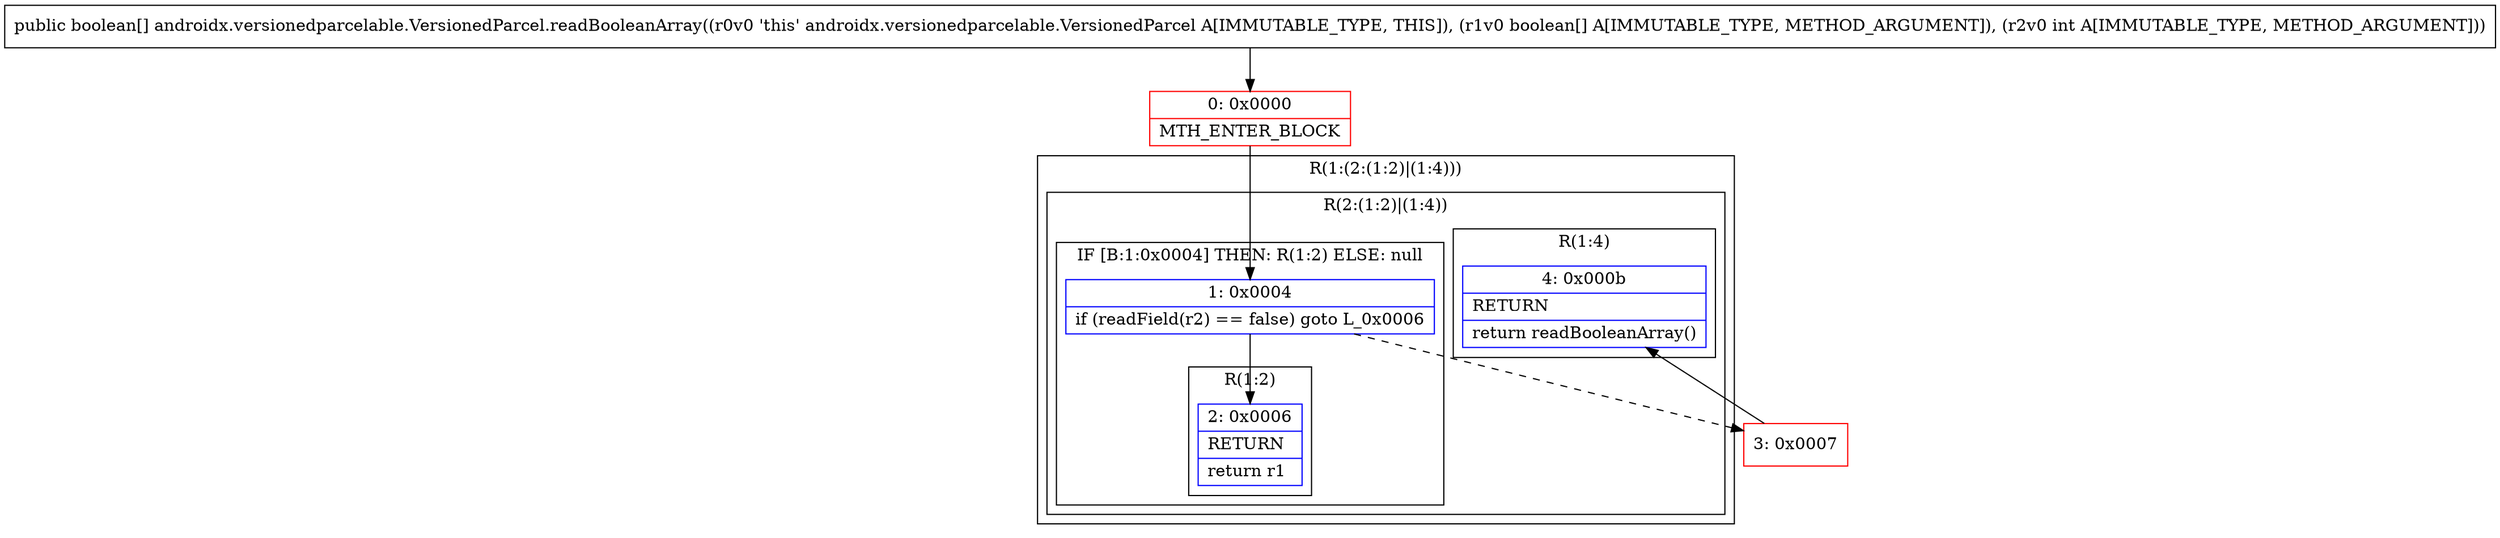 digraph "CFG forandroidx.versionedparcelable.VersionedParcel.readBooleanArray([ZI)[Z" {
subgraph cluster_Region_475509368 {
label = "R(1:(2:(1:2)|(1:4)))";
node [shape=record,color=blue];
subgraph cluster_Region_1035600976 {
label = "R(2:(1:2)|(1:4))";
node [shape=record,color=blue];
subgraph cluster_IfRegion_1157354177 {
label = "IF [B:1:0x0004] THEN: R(1:2) ELSE: null";
node [shape=record,color=blue];
Node_1 [shape=record,label="{1\:\ 0x0004|if (readField(r2) == false) goto L_0x0006\l}"];
subgraph cluster_Region_1483417523 {
label = "R(1:2)";
node [shape=record,color=blue];
Node_2 [shape=record,label="{2\:\ 0x0006|RETURN\l|return r1\l}"];
}
}
subgraph cluster_Region_2039384756 {
label = "R(1:4)";
node [shape=record,color=blue];
Node_4 [shape=record,label="{4\:\ 0x000b|RETURN\l|return readBooleanArray()\l}"];
}
}
}
Node_0 [shape=record,color=red,label="{0\:\ 0x0000|MTH_ENTER_BLOCK\l}"];
Node_3 [shape=record,color=red,label="{3\:\ 0x0007}"];
MethodNode[shape=record,label="{public boolean[] androidx.versionedparcelable.VersionedParcel.readBooleanArray((r0v0 'this' androidx.versionedparcelable.VersionedParcel A[IMMUTABLE_TYPE, THIS]), (r1v0 boolean[] A[IMMUTABLE_TYPE, METHOD_ARGUMENT]), (r2v0 int A[IMMUTABLE_TYPE, METHOD_ARGUMENT])) }"];
MethodNode -> Node_0;
Node_1 -> Node_2;
Node_1 -> Node_3[style=dashed];
Node_0 -> Node_1;
Node_3 -> Node_4;
}

